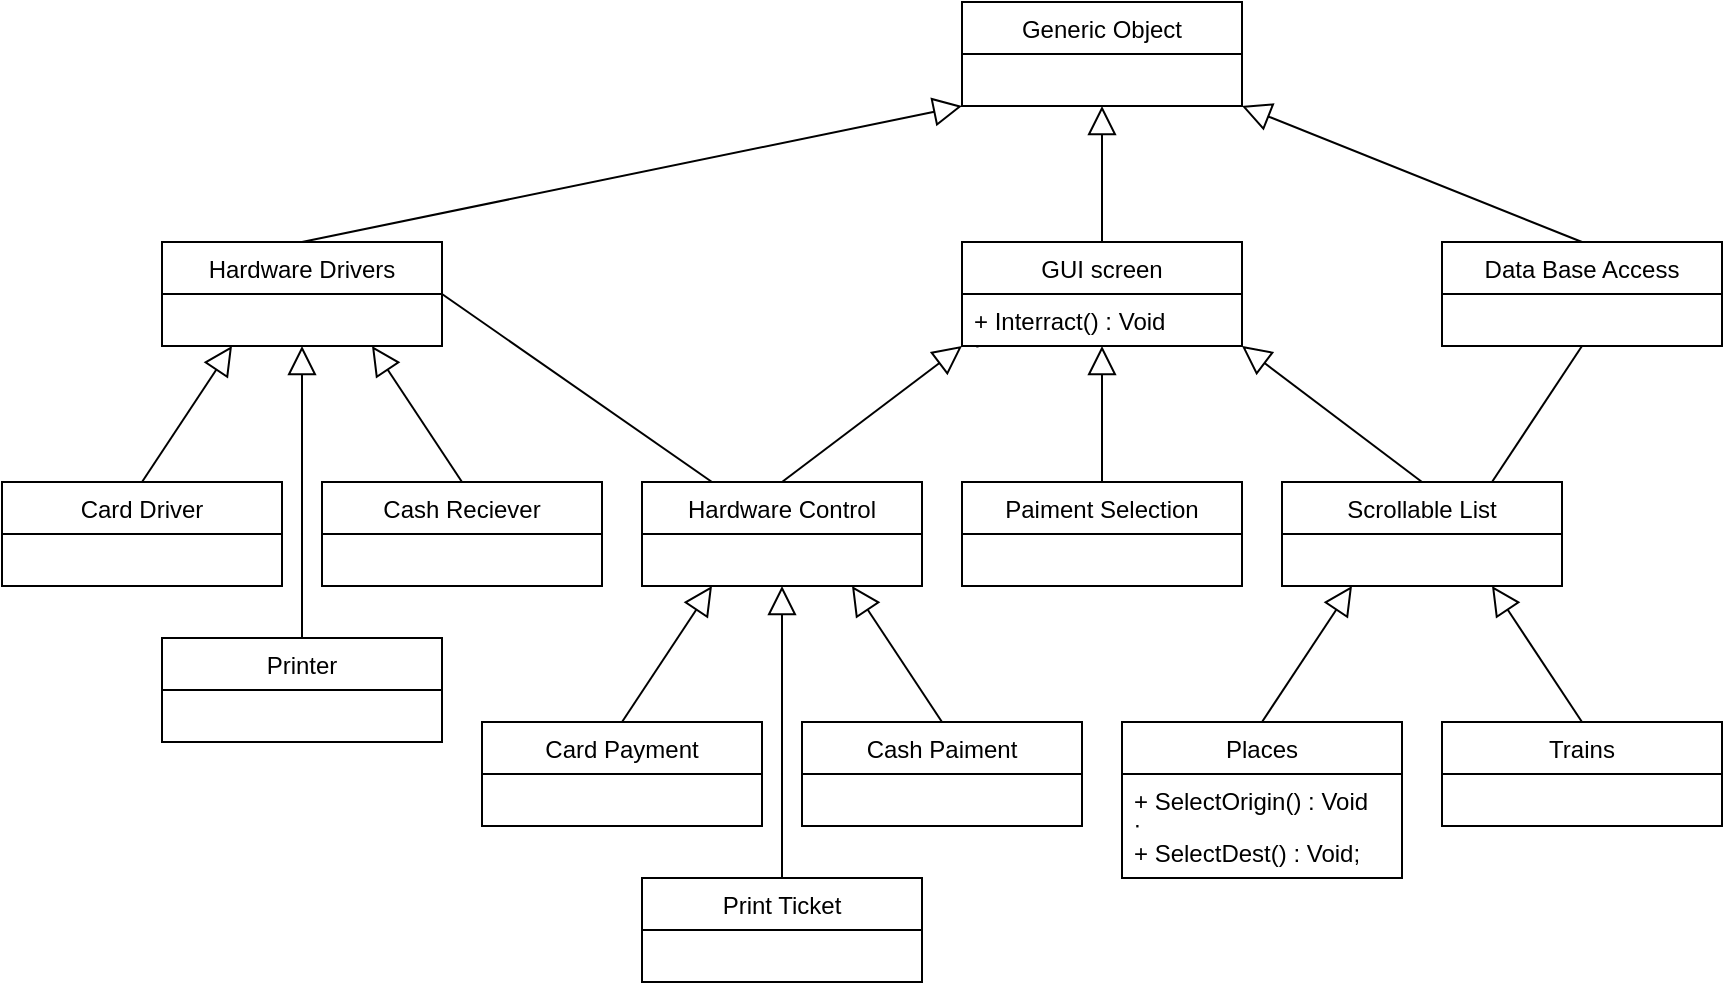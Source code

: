 <mxfile version="16.2.7" type="device"><diagram id="C5RBs43oDa-KdzZeNtuy" name="Page-1"><mxGraphModel dx="2500" dy="896" grid="1" gridSize="10" guides="1" tooltips="1" connect="1" arrows="1" fold="1" page="1" pageScale="1" pageWidth="827" pageHeight="1169" math="0" shadow="0"><root><mxCell id="WIyWlLk6GJQsqaUBKTNV-0"/><mxCell id="WIyWlLk6GJQsqaUBKTNV-1" parent="WIyWlLk6GJQsqaUBKTNV-0"/><mxCell id="cC8Pyq38YSYbTWSoahDc-13" value="Generic Object" style="swimlane;fontStyle=0;childLayout=stackLayout;horizontal=1;startSize=26;fillColor=none;horizontalStack=0;resizeParent=1;resizeParentMax=0;resizeLast=0;collapsible=1;marginBottom=0;" parent="WIyWlLk6GJQsqaUBKTNV-1" vertex="1"><mxGeometry x="440" y="40" width="140" height="52" as="geometry"/></mxCell><mxCell id="cC8Pyq38YSYbTWSoahDc-17" value="GUI screen" style="swimlane;fontStyle=0;childLayout=stackLayout;horizontal=1;startSize=26;fillColor=none;horizontalStack=0;resizeParent=1;resizeParentMax=0;resizeLast=0;collapsible=1;marginBottom=0;" parent="WIyWlLk6GJQsqaUBKTNV-1" vertex="1"><mxGeometry x="440" y="160" width="140" height="52" as="geometry"/></mxCell><mxCell id="cC8Pyq38YSYbTWSoahDc-24" value="+ Interract() : Void&#10;;" style="text;strokeColor=none;fillColor=none;align=left;verticalAlign=top;spacingLeft=4;spacingRight=4;overflow=hidden;rotatable=0;points=[[0,0.5],[1,0.5]];portConstraint=eastwest;" parent="cC8Pyq38YSYbTWSoahDc-17" vertex="1"><mxGeometry y="26" width="140" height="26" as="geometry"/></mxCell><mxCell id="cC8Pyq38YSYbTWSoahDc-19" value="" style="endArrow=block;endFill=0;endSize=12;html=1;rounded=0;exitX=0.5;exitY=0;exitDx=0;exitDy=0;entryX=0.5;entryY=1;entryDx=0;entryDy=0;" parent="WIyWlLk6GJQsqaUBKTNV-1" source="cC8Pyq38YSYbTWSoahDc-17" target="cC8Pyq38YSYbTWSoahDc-13" edge="1"><mxGeometry width="160" relative="1" as="geometry"><mxPoint x="440" y="390" as="sourcePoint"/><mxPoint x="600" y="390" as="targetPoint"/></mxGeometry></mxCell><mxCell id="cC8Pyq38YSYbTWSoahDc-25" value="Scrollable List" style="swimlane;fontStyle=0;childLayout=stackLayout;horizontal=1;startSize=26;fillColor=none;horizontalStack=0;resizeParent=1;resizeParentMax=0;resizeLast=0;collapsible=1;marginBottom=0;" parent="WIyWlLk6GJQsqaUBKTNV-1" vertex="1"><mxGeometry x="600" y="280" width="140" height="52" as="geometry"/></mxCell><mxCell id="cC8Pyq38YSYbTWSoahDc-27" value="" style="endArrow=block;endFill=0;endSize=12;html=1;rounded=0;exitX=0.5;exitY=0;exitDx=0;exitDy=0;entryX=1;entryY=1;entryDx=0;entryDy=0;" parent="WIyWlLk6GJQsqaUBKTNV-1" source="cC8Pyq38YSYbTWSoahDc-25" target="cC8Pyq38YSYbTWSoahDc-17" edge="1"><mxGeometry width="160" relative="1" as="geometry"><mxPoint x="510" y="510" as="sourcePoint"/><mxPoint x="510" y="212" as="targetPoint"/></mxGeometry></mxCell><mxCell id="cC8Pyq38YSYbTWSoahDc-28" value="Places" style="swimlane;fontStyle=0;childLayout=stackLayout;horizontal=1;startSize=26;fillColor=none;horizontalStack=0;resizeParent=1;resizeParentMax=0;resizeLast=0;collapsible=1;marginBottom=0;" parent="WIyWlLk6GJQsqaUBKTNV-1" vertex="1"><mxGeometry x="520" y="400" width="140" height="78" as="geometry"/></mxCell><mxCell id="cC8Pyq38YSYbTWSoahDc-32" value="+ SelectOrigin() : Void&#10;;" style="text;strokeColor=none;fillColor=none;align=left;verticalAlign=top;spacingLeft=4;spacingRight=4;overflow=hidden;rotatable=0;points=[[0,0.5],[1,0.5]];portConstraint=eastwest;" parent="cC8Pyq38YSYbTWSoahDc-28" vertex="1"><mxGeometry y="26" width="140" height="26" as="geometry"/></mxCell><mxCell id="cC8Pyq38YSYbTWSoahDc-33" value="+ SelectDest() : Void;" style="text;strokeColor=none;fillColor=none;align=left;verticalAlign=top;spacingLeft=4;spacingRight=4;overflow=hidden;rotatable=0;points=[[0,0.5],[1,0.5]];portConstraint=eastwest;" parent="cC8Pyq38YSYbTWSoahDc-28" vertex="1"><mxGeometry y="52" width="140" height="26" as="geometry"/></mxCell><mxCell id="cC8Pyq38YSYbTWSoahDc-29" value="" style="endArrow=block;endFill=0;endSize=12;html=1;rounded=0;exitX=0.5;exitY=0;exitDx=0;exitDy=0;entryX=0.25;entryY=1;entryDx=0;entryDy=0;" parent="WIyWlLk6GJQsqaUBKTNV-1" source="cC8Pyq38YSYbTWSoahDc-28" target="cC8Pyq38YSYbTWSoahDc-25" edge="1"><mxGeometry width="160" relative="1" as="geometry"><mxPoint x="390" y="630" as="sourcePoint"/><mxPoint x="630" y="340" as="targetPoint"/></mxGeometry></mxCell><mxCell id="cC8Pyq38YSYbTWSoahDc-30" value="Trains" style="swimlane;fontStyle=0;childLayout=stackLayout;horizontal=1;startSize=26;fillColor=none;horizontalStack=0;resizeParent=1;resizeParentMax=0;resizeLast=0;collapsible=1;marginBottom=0;" parent="WIyWlLk6GJQsqaUBKTNV-1" vertex="1"><mxGeometry x="680" y="400" width="140" height="52" as="geometry"/></mxCell><mxCell id="cC8Pyq38YSYbTWSoahDc-31" value="" style="endArrow=block;endFill=0;endSize=12;html=1;rounded=0;exitX=0.5;exitY=0;exitDx=0;exitDy=0;entryX=0.75;entryY=1;entryDx=0;entryDy=0;" parent="WIyWlLk6GJQsqaUBKTNV-1" source="cC8Pyq38YSYbTWSoahDc-30" target="cC8Pyq38YSYbTWSoahDc-25" edge="1"><mxGeometry width="160" relative="1" as="geometry"><mxPoint x="660" y="630" as="sourcePoint"/><mxPoint x="660" y="332" as="targetPoint"/></mxGeometry></mxCell><mxCell id="cC8Pyq38YSYbTWSoahDc-34" value="Paiment Selection" style="swimlane;fontStyle=0;childLayout=stackLayout;horizontal=1;startSize=26;fillColor=none;horizontalStack=0;resizeParent=1;resizeParentMax=0;resizeLast=0;collapsible=1;marginBottom=0;" parent="WIyWlLk6GJQsqaUBKTNV-1" vertex="1"><mxGeometry x="440" y="280" width="140" height="52" as="geometry"/></mxCell><mxCell id="cC8Pyq38YSYbTWSoahDc-35" value="" style="endArrow=block;endFill=0;endSize=12;html=1;rounded=0;exitX=0.5;exitY=0;exitDx=0;exitDy=0;entryX=0.5;entryY=1;entryDx=0;entryDy=0;" parent="WIyWlLk6GJQsqaUBKTNV-1" source="cC8Pyq38YSYbTWSoahDc-34" target="cC8Pyq38YSYbTWSoahDc-17" edge="1"><mxGeometry width="160" relative="1" as="geometry"><mxPoint x="520" y="520" as="sourcePoint"/><mxPoint x="590.98" y="221.012" as="targetPoint"/></mxGeometry></mxCell><mxCell id="cC8Pyq38YSYbTWSoahDc-37" value="Hardware Control" style="swimlane;fontStyle=0;childLayout=stackLayout;horizontal=1;startSize=26;fillColor=none;horizontalStack=0;resizeParent=1;resizeParentMax=0;resizeLast=0;collapsible=1;marginBottom=0;" parent="WIyWlLk6GJQsqaUBKTNV-1" vertex="1"><mxGeometry x="280" y="280" width="140" height="52" as="geometry"/></mxCell><mxCell id="cC8Pyq38YSYbTWSoahDc-38" value="" style="endArrow=block;endFill=0;endSize=12;html=1;rounded=0;exitX=0.5;exitY=0;exitDx=0;exitDy=0;entryX=0;entryY=1;entryDx=0;entryDy=0;" parent="WIyWlLk6GJQsqaUBKTNV-1" source="cC8Pyq38YSYbTWSoahDc-37" target="cC8Pyq38YSYbTWSoahDc-17" edge="1"><mxGeometry width="160" relative="1" as="geometry"><mxPoint x="360" y="520" as="sourcePoint"/><mxPoint x="420" y="230" as="targetPoint"/></mxGeometry></mxCell><mxCell id="cC8Pyq38YSYbTWSoahDc-39" value="Cash Paiment" style="swimlane;fontStyle=0;childLayout=stackLayout;horizontal=1;startSize=26;fillColor=none;horizontalStack=0;resizeParent=1;resizeParentMax=0;resizeLast=0;collapsible=1;marginBottom=0;" parent="WIyWlLk6GJQsqaUBKTNV-1" vertex="1"><mxGeometry x="360" y="400" width="140" height="52" as="geometry"/></mxCell><mxCell id="cC8Pyq38YSYbTWSoahDc-40" value="" style="endArrow=block;endFill=0;endSize=12;html=1;rounded=0;exitX=0.5;exitY=0;exitDx=0;exitDy=0;entryX=0.75;entryY=1;entryDx=0;entryDy=0;" parent="WIyWlLk6GJQsqaUBKTNV-1" source="cC8Pyq38YSYbTWSoahDc-39" target="cC8Pyq38YSYbTWSoahDc-37" edge="1"><mxGeometry width="160" relative="1" as="geometry"><mxPoint x="540" y="540" as="sourcePoint"/><mxPoint x="530" y="232" as="targetPoint"/></mxGeometry></mxCell><mxCell id="cC8Pyq38YSYbTWSoahDc-42" value="Card Payment" style="swimlane;fontStyle=0;childLayout=stackLayout;horizontal=1;startSize=26;fillColor=none;horizontalStack=0;resizeParent=1;resizeParentMax=0;resizeLast=0;collapsible=1;marginBottom=0;" parent="WIyWlLk6GJQsqaUBKTNV-1" vertex="1"><mxGeometry x="200" y="400" width="140" height="52" as="geometry"/></mxCell><mxCell id="cC8Pyq38YSYbTWSoahDc-43" value="" style="endArrow=block;endFill=0;endSize=12;html=1;rounded=0;exitX=0.5;exitY=0;exitDx=0;exitDy=0;entryX=0.25;entryY=1;entryDx=0;entryDy=0;" parent="WIyWlLk6GJQsqaUBKTNV-1" source="cC8Pyq38YSYbTWSoahDc-42" target="cC8Pyq38YSYbTWSoahDc-37" edge="1"><mxGeometry width="160" relative="1" as="geometry"><mxPoint x="280" y="640" as="sourcePoint"/><mxPoint x="270" y="332" as="targetPoint"/></mxGeometry></mxCell><mxCell id="cC8Pyq38YSYbTWSoahDc-44" value="Print Ticket" style="swimlane;fontStyle=0;childLayout=stackLayout;horizontal=1;startSize=26;fillColor=none;horizontalStack=0;resizeParent=1;resizeParentMax=0;resizeLast=0;collapsible=1;marginBottom=0;" parent="WIyWlLk6GJQsqaUBKTNV-1" vertex="1"><mxGeometry x="280" y="478" width="140" height="52" as="geometry"/></mxCell><mxCell id="cC8Pyq38YSYbTWSoahDc-45" value="" style="endArrow=block;endFill=0;endSize=12;html=1;rounded=0;exitX=0.5;exitY=0;exitDx=0;exitDy=0;entryX=0.5;entryY=1;entryDx=0;entryDy=0;" parent="WIyWlLk6GJQsqaUBKTNV-1" source="cC8Pyq38YSYbTWSoahDc-44" target="cC8Pyq38YSYbTWSoahDc-37" edge="1"><mxGeometry width="160" relative="1" as="geometry"><mxPoint x="200" y="520" as="sourcePoint"/><mxPoint x="190" y="212" as="targetPoint"/></mxGeometry></mxCell><mxCell id="cC8Pyq38YSYbTWSoahDc-46" value="Data Base Access" style="swimlane;fontStyle=0;childLayout=stackLayout;horizontal=1;startSize=26;fillColor=none;horizontalStack=0;resizeParent=1;resizeParentMax=0;resizeLast=0;collapsible=1;marginBottom=0;" parent="WIyWlLk6GJQsqaUBKTNV-1" vertex="1"><mxGeometry x="680" y="160" width="140" height="52" as="geometry"/></mxCell><mxCell id="cC8Pyq38YSYbTWSoahDc-47" value="" style="endArrow=block;endFill=0;endSize=12;html=1;rounded=0;exitX=0.5;exitY=0;exitDx=0;exitDy=0;entryX=1;entryY=1;entryDx=0;entryDy=0;" parent="WIyWlLk6GJQsqaUBKTNV-1" source="cC8Pyq38YSYbTWSoahDc-46" target="cC8Pyq38YSYbTWSoahDc-13" edge="1"><mxGeometry width="160" relative="1" as="geometry"><mxPoint x="760" y="400" as="sourcePoint"/><mxPoint x="750" y="92" as="targetPoint"/></mxGeometry></mxCell><mxCell id="cC8Pyq38YSYbTWSoahDc-51" value="" style="endArrow=none;endFill=0;endSize=12;html=1;rounded=0;entryX=0.5;entryY=1;entryDx=0;entryDy=0;exitX=0.75;exitY=0;exitDx=0;exitDy=0;" parent="WIyWlLk6GJQsqaUBKTNV-1" source="cC8Pyq38YSYbTWSoahDc-25" target="cC8Pyq38YSYbTWSoahDc-46" edge="1"><mxGeometry width="160" relative="1" as="geometry"><mxPoint x="670" y="280" as="sourcePoint"/><mxPoint x="720" y="222" as="targetPoint"/></mxGeometry></mxCell><mxCell id="cC8Pyq38YSYbTWSoahDc-52" value="Hardware Drivers" style="swimlane;fontStyle=0;childLayout=stackLayout;horizontal=1;startSize=26;fillColor=none;horizontalStack=0;resizeParent=1;resizeParentMax=0;resizeLast=0;collapsible=1;marginBottom=0;" parent="WIyWlLk6GJQsqaUBKTNV-1" vertex="1"><mxGeometry x="40" y="160" width="140" height="52" as="geometry"/></mxCell><mxCell id="cC8Pyq38YSYbTWSoahDc-53" value="" style="endArrow=block;endFill=0;endSize=12;html=1;rounded=0;exitX=0.5;exitY=0;exitDx=0;exitDy=0;entryX=0;entryY=1;entryDx=0;entryDy=0;" parent="WIyWlLk6GJQsqaUBKTNV-1" source="cC8Pyq38YSYbTWSoahDc-52" target="cC8Pyq38YSYbTWSoahDc-13" edge="1"><mxGeometry width="160" relative="1" as="geometry"><mxPoint x="120" y="400" as="sourcePoint"/><mxPoint x="200" y="92" as="targetPoint"/></mxGeometry></mxCell><mxCell id="cC8Pyq38YSYbTWSoahDc-54" value="Cash Reciever" style="swimlane;fontStyle=0;childLayout=stackLayout;horizontal=1;startSize=26;fillColor=none;horizontalStack=0;resizeParent=1;resizeParentMax=0;resizeLast=0;collapsible=1;marginBottom=0;" parent="WIyWlLk6GJQsqaUBKTNV-1" vertex="1"><mxGeometry x="120" y="280" width="140" height="52" as="geometry"/></mxCell><mxCell id="cC8Pyq38YSYbTWSoahDc-55" value="" style="endArrow=block;endFill=0;endSize=12;html=1;rounded=0;exitX=0.5;exitY=0;exitDx=0;exitDy=0;entryX=0.75;entryY=1;entryDx=0;entryDy=0;" parent="WIyWlLk6GJQsqaUBKTNV-1" source="cC8Pyq38YSYbTWSoahDc-54" target="cC8Pyq38YSYbTWSoahDc-52" edge="1"><mxGeometry width="160" relative="1" as="geometry"><mxPoint x="300" y="420" as="sourcePoint"/><mxPoint x="290" y="112" as="targetPoint"/></mxGeometry></mxCell><mxCell id="cC8Pyq38YSYbTWSoahDc-56" value="Card Driver" style="swimlane;fontStyle=0;childLayout=stackLayout;horizontal=1;startSize=26;fillColor=none;horizontalStack=0;resizeParent=1;resizeParentMax=0;resizeLast=0;collapsible=1;marginBottom=0;" parent="WIyWlLk6GJQsqaUBKTNV-1" vertex="1"><mxGeometry x="-40" y="280" width="140" height="52" as="geometry"/></mxCell><mxCell id="cC8Pyq38YSYbTWSoahDc-57" value="" style="endArrow=block;endFill=0;endSize=12;html=1;rounded=0;exitX=0.5;exitY=0;exitDx=0;exitDy=0;entryX=0.25;entryY=1;entryDx=0;entryDy=0;" parent="WIyWlLk6GJQsqaUBKTNV-1" source="cC8Pyq38YSYbTWSoahDc-56" target="cC8Pyq38YSYbTWSoahDc-52" edge="1"><mxGeometry width="160" relative="1" as="geometry"><mxPoint x="40" y="520" as="sourcePoint"/><mxPoint x="30" y="212" as="targetPoint"/></mxGeometry></mxCell><mxCell id="cC8Pyq38YSYbTWSoahDc-58" value="Printer" style="swimlane;fontStyle=0;childLayout=stackLayout;horizontal=1;startSize=26;fillColor=none;horizontalStack=0;resizeParent=1;resizeParentMax=0;resizeLast=0;collapsible=1;marginBottom=0;" parent="WIyWlLk6GJQsqaUBKTNV-1" vertex="1"><mxGeometry x="40" y="358" width="140" height="52" as="geometry"/></mxCell><mxCell id="cC8Pyq38YSYbTWSoahDc-59" value="" style="endArrow=block;endFill=0;endSize=12;html=1;rounded=0;exitX=0.5;exitY=0;exitDx=0;exitDy=0;entryX=0.5;entryY=1;entryDx=0;entryDy=0;" parent="WIyWlLk6GJQsqaUBKTNV-1" source="cC8Pyq38YSYbTWSoahDc-58" target="cC8Pyq38YSYbTWSoahDc-52" edge="1"><mxGeometry width="160" relative="1" as="geometry"><mxPoint x="-40" y="400" as="sourcePoint"/><mxPoint x="-50" y="92" as="targetPoint"/></mxGeometry></mxCell><mxCell id="cC8Pyq38YSYbTWSoahDc-61" value="" style="endArrow=none;endFill=0;endSize=12;html=1;rounded=0;entryX=1;entryY=0.5;entryDx=0;entryDy=0;exitX=0.25;exitY=0;exitDx=0;exitDy=0;" parent="WIyWlLk6GJQsqaUBKTNV-1" source="cC8Pyq38YSYbTWSoahDc-37" target="cC8Pyq38YSYbTWSoahDc-52" edge="1"><mxGeometry width="160" relative="1" as="geometry"><mxPoint x="725" y="300" as="sourcePoint"/><mxPoint x="770" y="232" as="targetPoint"/></mxGeometry></mxCell></root></mxGraphModel></diagram></mxfile>
